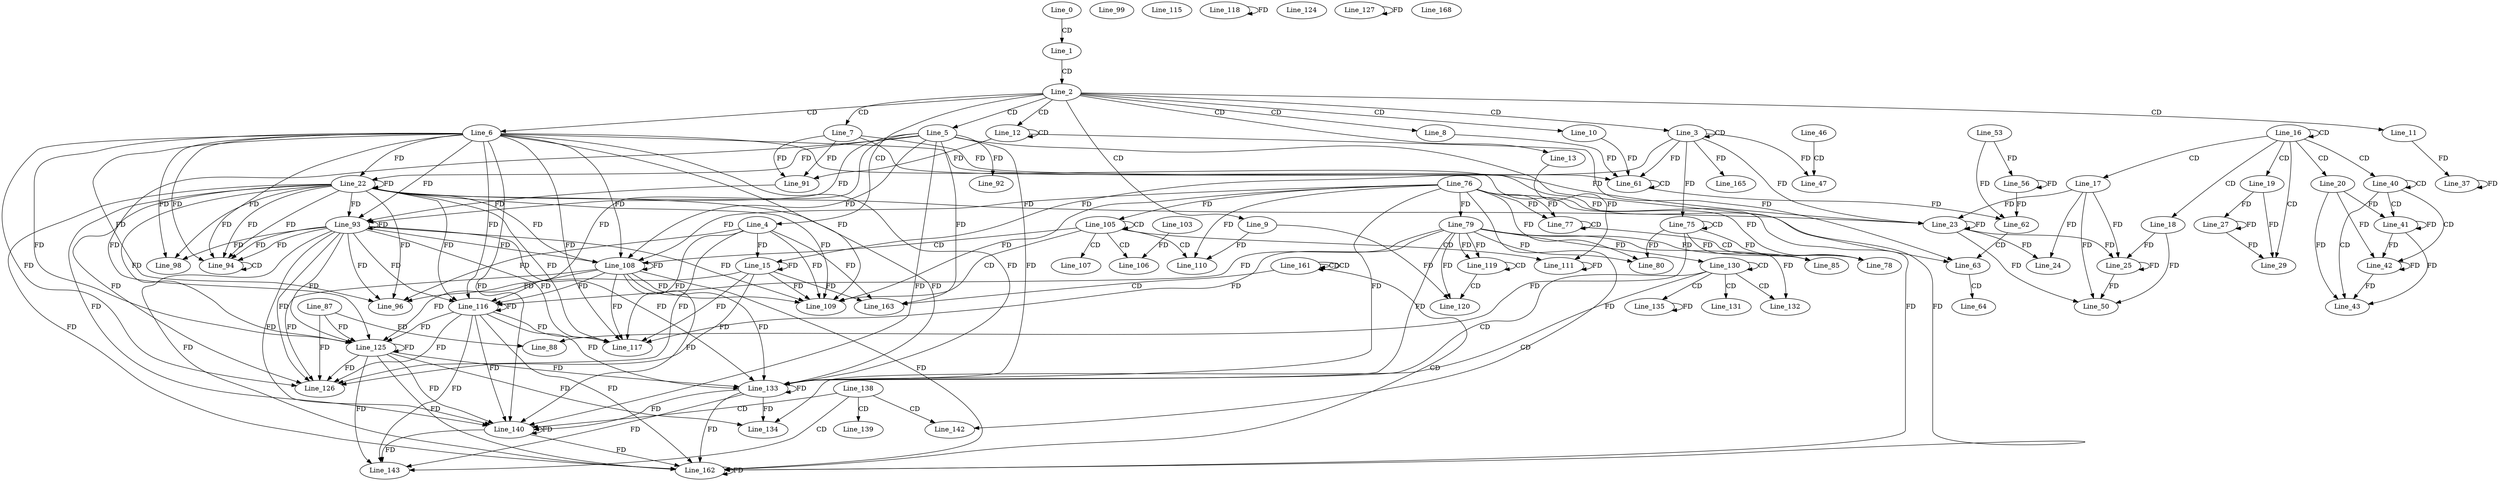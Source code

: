 digraph G {
  Line_0;
  Line_1;
  Line_2;
  Line_3;
  Line_3;
  Line_4;
  Line_5;
  Line_6;
  Line_7;
  Line_8;
  Line_9;
  Line_10;
  Line_11;
  Line_12;
  Line_12;
  Line_13;
  Line_15;
  Line_15;
  Line_16;
  Line_16;
  Line_17;
  Line_18;
  Line_19;
  Line_20;
  Line_22;
  Line_22;
  Line_23;
  Line_23;
  Line_23;
  Line_24;
  Line_25;
  Line_25;
  Line_27;
  Line_29;
  Line_37;
  Line_40;
  Line_40;
  Line_41;
  Line_42;
  Line_42;
  Line_43;
  Line_46;
  Line_47;
  Line_50;
  Line_53;
  Line_56;
  Line_61;
  Line_61;
  Line_62;
  Line_63;
  Line_63;
  Line_64;
  Line_75;
  Line_75;
  Line_76;
  Line_77;
  Line_77;
  Line_78;
  Line_78;
  Line_79;
  Line_80;
  Line_79;
  Line_80;
  Line_85;
  Line_85;
  Line_85;
  Line_88;
  Line_87;
  Line_88;
  Line_88;
  Line_91;
  Line_91;
  Line_91;
  Line_92;
  Line_93;
  Line_93;
  Line_91;
  Line_94;
  Line_94;
  Line_96;
  Line_96;
  Line_98;
  Line_99;
  Line_105;
  Line_105;
  Line_106;
  Line_103;
  Line_107;
  Line_108;
  Line_108;
  Line_109;
  Line_110;
  Line_110;
  Line_111;
  Line_115;
  Line_116;
  Line_116;
  Line_117;
  Line_117;
  Line_118;
  Line_119;
  Line_119;
  Line_120;
  Line_124;
  Line_125;
  Line_125;
  Line_126;
  Line_126;
  Line_127;
  Line_130;
  Line_130;
  Line_131;
  Line_132;
  Line_133;
  Line_133;
  Line_134;
  Line_134;
  Line_135;
  Line_138;
  Line_139;
  Line_140;
  Line_140;
  Line_142;
  Line_143;
  Line_161;
  Line_161;
  Line_161;
  Line_162;
  Line_163;
  Line_165;
  Line_168;
  Line_0 -> Line_1 [ label="CD" ];
  Line_1 -> Line_2 [ label="CD" ];
  Line_2 -> Line_3 [ label="CD" ];
  Line_3 -> Line_3 [ label="CD" ];
  Line_2 -> Line_4 [ label="CD" ];
  Line_2 -> Line_5 [ label="CD" ];
  Line_2 -> Line_6 [ label="CD" ];
  Line_2 -> Line_7 [ label="CD" ];
  Line_2 -> Line_8 [ label="CD" ];
  Line_2 -> Line_9 [ label="CD" ];
  Line_2 -> Line_10 [ label="CD" ];
  Line_2 -> Line_11 [ label="CD" ];
  Line_2 -> Line_12 [ label="CD" ];
  Line_12 -> Line_12 [ label="CD" ];
  Line_2 -> Line_13 [ label="CD" ];
  Line_4 -> Line_15 [ label="FD" ];
  Line_15 -> Line_15 [ label="FD" ];
  Line_3 -> Line_15 [ label="FD" ];
  Line_16 -> Line_16 [ label="CD" ];
  Line_16 -> Line_17 [ label="CD" ];
  Line_16 -> Line_18 [ label="CD" ];
  Line_16 -> Line_19 [ label="CD" ];
  Line_16 -> Line_20 [ label="CD" ];
  Line_6 -> Line_22 [ label="FD" ];
  Line_22 -> Line_22 [ label="FD" ];
  Line_5 -> Line_22 [ label="FD" ];
  Line_17 -> Line_23 [ label="FD" ];
  Line_23 -> Line_23 [ label="FD" ];
  Line_3 -> Line_23 [ label="FD" ];
  Line_6 -> Line_23 [ label="FD" ];
  Line_22 -> Line_23 [ label="FD" ];
  Line_17 -> Line_24 [ label="FD" ];
  Line_23 -> Line_24 [ label="FD" ];
  Line_18 -> Line_25 [ label="FD" ];
  Line_25 -> Line_25 [ label="FD" ];
  Line_17 -> Line_25 [ label="FD" ];
  Line_23 -> Line_25 [ label="FD" ];
  Line_19 -> Line_27 [ label="FD" ];
  Line_27 -> Line_27 [ label="FD" ];
  Line_16 -> Line_29 [ label="CD" ];
  Line_19 -> Line_29 [ label="FD" ];
  Line_27 -> Line_29 [ label="FD" ];
  Line_11 -> Line_37 [ label="FD" ];
  Line_37 -> Line_37 [ label="FD" ];
  Line_16 -> Line_40 [ label="CD" ];
  Line_40 -> Line_40 [ label="CD" ];
  Line_40 -> Line_41 [ label="CD" ];
  Line_20 -> Line_41 [ label="FD" ];
  Line_41 -> Line_41 [ label="FD" ];
  Line_40 -> Line_42 [ label="CD" ];
  Line_20 -> Line_42 [ label="FD" ];
  Line_41 -> Line_42 [ label="FD" ];
  Line_42 -> Line_42 [ label="FD" ];
  Line_40 -> Line_43 [ label="CD" ];
  Line_20 -> Line_43 [ label="FD" ];
  Line_41 -> Line_43 [ label="FD" ];
  Line_42 -> Line_43 [ label="FD" ];
  Line_46 -> Line_47 [ label="CD" ];
  Line_3 -> Line_47 [ label="FD" ];
  Line_17 -> Line_50 [ label="FD" ];
  Line_23 -> Line_50 [ label="FD" ];
  Line_18 -> Line_50 [ label="FD" ];
  Line_25 -> Line_50 [ label="FD" ];
  Line_53 -> Line_56 [ label="FD" ];
  Line_56 -> Line_56 [ label="FD" ];
  Line_61 -> Line_61 [ label="CD" ];
  Line_3 -> Line_61 [ label="FD" ];
  Line_7 -> Line_61 [ label="FD" ];
  Line_8 -> Line_61 [ label="FD" ];
  Line_10 -> Line_61 [ label="FD" ];
  Line_61 -> Line_62 [ label="FD" ];
  Line_53 -> Line_62 [ label="FD" ];
  Line_56 -> Line_62 [ label="FD" ];
  Line_62 -> Line_63 [ label="CD" ];
  Line_12 -> Line_63 [ label="FD" ];
  Line_7 -> Line_63 [ label="FD" ];
  Line_63 -> Line_64 [ label="CD" ];
  Line_75 -> Line_75 [ label="CD" ];
  Line_3 -> Line_75 [ label="FD" ];
  Line_76 -> Line_77 [ label="FD" ];
  Line_77 -> Line_77 [ label="CD" ];
  Line_76 -> Line_77 [ label="FD" ];
  Line_77 -> Line_78 [ label="CD" ];
  Line_76 -> Line_78 [ label="FD" ];
  Line_75 -> Line_78 [ label="FD" ];
  Line_76 -> Line_79 [ label="FD" ];
  Line_76 -> Line_80 [ label="FD" ];
  Line_75 -> Line_80 [ label="FD" ];
  Line_79 -> Line_80 [ label="FD" ];
  Line_75 -> Line_85 [ label="FD" ];
  Line_79 -> Line_85 [ label="FD" ];
  Line_75 -> Line_88 [ label="FD" ];
  Line_87 -> Line_88 [ label="FD" ];
  Line_12 -> Line_91 [ label="FD" ];
  Line_7 -> Line_91 [ label="FD" ];
  Line_7 -> Line_91 [ label="FD" ];
  Line_5 -> Line_92 [ label="FD" ];
  Line_6 -> Line_93 [ label="FD" ];
  Line_22 -> Line_93 [ label="FD" ];
  Line_93 -> Line_93 [ label="FD" ];
  Line_91 -> Line_93 [ label="FD" ];
  Line_5 -> Line_93 [ label="FD" ];
  Line_6 -> Line_94 [ label="FD" ];
  Line_22 -> Line_94 [ label="FD" ];
  Line_93 -> Line_94 [ label="FD" ];
  Line_94 -> Line_94 [ label="CD" ];
  Line_6 -> Line_94 [ label="FD" ];
  Line_22 -> Line_94 [ label="FD" ];
  Line_93 -> Line_94 [ label="FD" ];
  Line_4 -> Line_96 [ label="FD" ];
  Line_15 -> Line_96 [ label="FD" ];
  Line_6 -> Line_96 [ label="FD" ];
  Line_22 -> Line_96 [ label="FD" ];
  Line_93 -> Line_96 [ label="FD" ];
  Line_6 -> Line_98 [ label="FD" ];
  Line_22 -> Line_98 [ label="FD" ];
  Line_93 -> Line_98 [ label="FD" ];
  Line_105 -> Line_105 [ label="CD" ];
  Line_76 -> Line_105 [ label="FD" ];
  Line_105 -> Line_106 [ label="CD" ];
  Line_103 -> Line_106 [ label="FD" ];
  Line_105 -> Line_107 [ label="CD" ];
  Line_105 -> Line_108 [ label="CD" ];
  Line_6 -> Line_108 [ label="FD" ];
  Line_22 -> Line_108 [ label="FD" ];
  Line_93 -> Line_108 [ label="FD" ];
  Line_108 -> Line_108 [ label="FD" ];
  Line_76 -> Line_108 [ label="FD" ];
  Line_5 -> Line_108 [ label="FD" ];
  Line_105 -> Line_109 [ label="CD" ];
  Line_6 -> Line_109 [ label="FD" ];
  Line_22 -> Line_109 [ label="FD" ];
  Line_93 -> Line_109 [ label="FD" ];
  Line_108 -> Line_109 [ label="FD" ];
  Line_4 -> Line_109 [ label="FD" ];
  Line_15 -> Line_109 [ label="FD" ];
  Line_76 -> Line_109 [ label="FD" ];
  Line_105 -> Line_110 [ label="CD" ];
  Line_9 -> Line_110 [ label="FD" ];
  Line_76 -> Line_110 [ label="FD" ];
  Line_105 -> Line_111 [ label="CD" ];
  Line_13 -> Line_111 [ label="FD" ];
  Line_111 -> Line_111 [ label="FD" ];
  Line_6 -> Line_116 [ label="FD" ];
  Line_22 -> Line_116 [ label="FD" ];
  Line_93 -> Line_116 [ label="FD" ];
  Line_108 -> Line_116 [ label="FD" ];
  Line_116 -> Line_116 [ label="FD" ];
  Line_79 -> Line_116 [ label="FD" ];
  Line_5 -> Line_116 [ label="FD" ];
  Line_6 -> Line_117 [ label="FD" ];
  Line_22 -> Line_117 [ label="FD" ];
  Line_93 -> Line_117 [ label="FD" ];
  Line_108 -> Line_117 [ label="FD" ];
  Line_116 -> Line_117 [ label="FD" ];
  Line_4 -> Line_117 [ label="FD" ];
  Line_15 -> Line_117 [ label="FD" ];
  Line_79 -> Line_117 [ label="FD" ];
  Line_118 -> Line_118 [ label="FD" ];
  Line_79 -> Line_119 [ label="FD" ];
  Line_119 -> Line_119 [ label="CD" ];
  Line_79 -> Line_119 [ label="FD" ];
  Line_119 -> Line_120 [ label="CD" ];
  Line_9 -> Line_120 [ label="FD" ];
  Line_79 -> Line_120 [ label="FD" ];
  Line_6 -> Line_125 [ label="FD" ];
  Line_22 -> Line_125 [ label="FD" ];
  Line_93 -> Line_125 [ label="FD" ];
  Line_108 -> Line_125 [ label="FD" ];
  Line_116 -> Line_125 [ label="FD" ];
  Line_125 -> Line_125 [ label="FD" ];
  Line_87 -> Line_125 [ label="FD" ];
  Line_5 -> Line_125 [ label="FD" ];
  Line_6 -> Line_126 [ label="FD" ];
  Line_22 -> Line_126 [ label="FD" ];
  Line_93 -> Line_126 [ label="FD" ];
  Line_108 -> Line_126 [ label="FD" ];
  Line_116 -> Line_126 [ label="FD" ];
  Line_125 -> Line_126 [ label="FD" ];
  Line_4 -> Line_126 [ label="FD" ];
  Line_15 -> Line_126 [ label="FD" ];
  Line_87 -> Line_126 [ label="FD" ];
  Line_127 -> Line_127 [ label="FD" ];
  Line_130 -> Line_130 [ label="CD" ];
  Line_79 -> Line_130 [ label="FD" ];
  Line_130 -> Line_131 [ label="CD" ];
  Line_130 -> Line_132 [ label="CD" ];
  Line_79 -> Line_132 [ label="FD" ];
  Line_130 -> Line_133 [ label="CD" ];
  Line_6 -> Line_133 [ label="FD" ];
  Line_22 -> Line_133 [ label="FD" ];
  Line_93 -> Line_133 [ label="FD" ];
  Line_108 -> Line_133 [ label="FD" ];
  Line_116 -> Line_133 [ label="FD" ];
  Line_125 -> Line_133 [ label="FD" ];
  Line_133 -> Line_133 [ label="FD" ];
  Line_79 -> Line_133 [ label="FD" ];
  Line_76 -> Line_133 [ label="FD" ];
  Line_5 -> Line_133 [ label="FD" ];
  Line_130 -> Line_134 [ label="CD" ];
  Line_125 -> Line_134 [ label="FD" ];
  Line_133 -> Line_134 [ label="FD" ];
  Line_130 -> Line_135 [ label="CD" ];
  Line_135 -> Line_135 [ label="FD" ];
  Line_138 -> Line_139 [ label="CD" ];
  Line_138 -> Line_140 [ label="CD" ];
  Line_6 -> Line_140 [ label="FD" ];
  Line_22 -> Line_140 [ label="FD" ];
  Line_93 -> Line_140 [ label="FD" ];
  Line_108 -> Line_140 [ label="FD" ];
  Line_116 -> Line_140 [ label="FD" ];
  Line_125 -> Line_140 [ label="FD" ];
  Line_133 -> Line_140 [ label="FD" ];
  Line_140 -> Line_140 [ label="FD" ];
  Line_5 -> Line_140 [ label="FD" ];
  Line_138 -> Line_142 [ label="CD" ];
  Line_76 -> Line_142 [ label="FD" ];
  Line_138 -> Line_143 [ label="CD" ];
  Line_116 -> Line_143 [ label="FD" ];
  Line_125 -> Line_143 [ label="FD" ];
  Line_133 -> Line_143 [ label="FD" ];
  Line_140 -> Line_143 [ label="FD" ];
  Line_161 -> Line_161 [ label="CD" ];
  Line_161 -> Line_161 [ label="CD" ];
  Line_161 -> Line_162 [ label="CD" ];
  Line_6 -> Line_162 [ label="FD" ];
  Line_22 -> Line_162 [ label="FD" ];
  Line_93 -> Line_162 [ label="FD" ];
  Line_108 -> Line_162 [ label="FD" ];
  Line_116 -> Line_162 [ label="FD" ];
  Line_125 -> Line_162 [ label="FD" ];
  Line_133 -> Line_162 [ label="FD" ];
  Line_140 -> Line_162 [ label="FD" ];
  Line_162 -> Line_162 [ label="FD" ];
  Line_5 -> Line_162 [ label="FD" ];
  Line_161 -> Line_163 [ label="CD" ];
  Line_4 -> Line_163 [ label="FD" ];
  Line_15 -> Line_163 [ label="FD" ];
  Line_5 -> Line_163 [ label="FD" ];
  Line_3 -> Line_165 [ label="FD" ];
}
